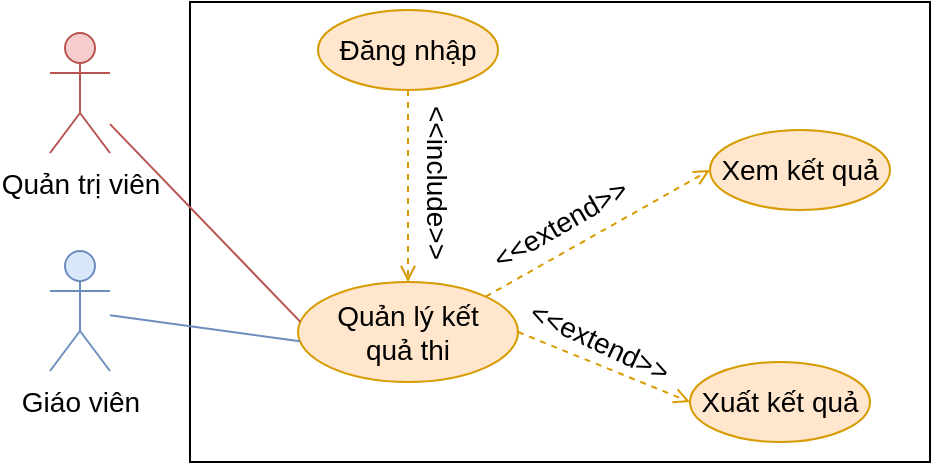 <mxfile version="26.0.7">
  <diagram name="Page-1" id="8IhE2HLD83tgTnc-BUno">
    <mxGraphModel dx="1050" dy="621" grid="1" gridSize="10" guides="1" tooltips="1" connect="1" arrows="1" fold="1" page="1" pageScale="1" pageWidth="850" pageHeight="1100" math="0" shadow="0">
      <root>
        <mxCell id="0" />
        <mxCell id="1" parent="0" />
        <mxCell id="yieLIWgOhTAhcxeFKc74-1" value="" style="rounded=0;whiteSpace=wrap;html=1;" parent="1" vertex="1">
          <mxGeometry x="360" y="160" width="370" height="230" as="geometry" />
        </mxCell>
        <mxCell id="ThCCWCyqyCAb90cQ_p1h-2" value="Quản lý kết&lt;br&gt;quả thi" style="ellipse;whiteSpace=wrap;html=1;fillColor=#ffe6cc;strokeColor=#d79b00;fontSize=14;" parent="1" vertex="1">
          <mxGeometry x="414" y="300" width="110" height="50" as="geometry" />
        </mxCell>
        <mxCell id="ThCCWCyqyCAb90cQ_p1h-4" style="rounded=0;orthogonalLoop=1;jettySize=auto;html=1;entryX=0;entryY=0.5;entryDx=0;entryDy=0;fillColor=#ffe6cc;strokeColor=#d79b00;exitX=1;exitY=0;exitDx=0;exitDy=0;dashed=1;fontSize=14;endArrow=open;endFill=0;" parent="1" source="ThCCWCyqyCAb90cQ_p1h-2" target="ThCCWCyqyCAb90cQ_p1h-7" edge="1">
          <mxGeometry relative="1" as="geometry">
            <mxPoint x="516" y="280" as="sourcePoint" />
          </mxGeometry>
        </mxCell>
        <mxCell id="ThCCWCyqyCAb90cQ_p1h-5" style="rounded=0;orthogonalLoop=1;jettySize=auto;html=1;exitX=1;exitY=0.5;exitDx=0;exitDy=0;entryX=0;entryY=0.5;entryDx=0;entryDy=0;fillColor=#ffe6cc;strokeColor=#d79b00;dashed=1;fontSize=14;endArrow=open;endFill=0;" parent="1" source="ThCCWCyqyCAb90cQ_p1h-2" target="ThCCWCyqyCAb90cQ_p1h-8" edge="1">
          <mxGeometry relative="1" as="geometry">
            <mxPoint x="503" y="294" as="sourcePoint" />
          </mxGeometry>
        </mxCell>
        <mxCell id="ThCCWCyqyCAb90cQ_p1h-7" value="Xem kết quả" style="ellipse;whiteSpace=wrap;html=1;fillColor=#ffe6cc;strokeColor=#d79b00;fontSize=14;" parent="1" vertex="1">
          <mxGeometry x="620" y="224" width="90" height="40" as="geometry" />
        </mxCell>
        <mxCell id="ThCCWCyqyCAb90cQ_p1h-8" value="Xuất kết quả" style="ellipse;whiteSpace=wrap;html=1;fillColor=#ffe6cc;strokeColor=#d79b00;fontSize=14;" parent="1" vertex="1">
          <mxGeometry x="610" y="340" width="90" height="40" as="geometry" />
        </mxCell>
        <mxCell id="ThCCWCyqyCAb90cQ_p1h-10" value="&lt;font style=&quot;font-size: 14px;&quot;&gt;&amp;lt;&amp;lt;extend&amp;gt;&amp;gt;&lt;/font&gt;" style="text;html=1;strokeColor=none;fillColor=none;align=center;verticalAlign=middle;whiteSpace=wrap;rounded=0;rotation=-30;fontSize=14;" parent="1" vertex="1">
          <mxGeometry x="515" y="255.5" width="60" height="30" as="geometry" />
        </mxCell>
        <mxCell id="ThCCWCyqyCAb90cQ_p1h-11" value="&lt;font style=&quot;font-size: 14px;&quot;&gt;&amp;lt;&amp;lt;extend&amp;gt;&amp;gt;&lt;/font&gt;" style="text;html=1;strokeColor=none;fillColor=none;align=center;verticalAlign=middle;whiteSpace=wrap;rounded=0;rotation=25;fontSize=14;" parent="1" vertex="1">
          <mxGeometry x="535" y="315" width="60" height="30" as="geometry" />
        </mxCell>
        <mxCell id="ThCCWCyqyCAb90cQ_p1h-12" style="rounded=0;orthogonalLoop=1;jettySize=auto;html=1;entryX=0.011;entryY=0.399;entryDx=0;entryDy=0;fillColor=#f8cecc;strokeColor=#b85450;fontSize=14;entryPerimeter=0;endArrow=none;startFill=0;" parent="1" source="ThCCWCyqyCAb90cQ_p1h-13" target="ThCCWCyqyCAb90cQ_p1h-2" edge="1">
          <mxGeometry relative="1" as="geometry">
            <mxPoint x="414.0" y="315" as="targetPoint" />
          </mxGeometry>
        </mxCell>
        <mxCell id="ThCCWCyqyCAb90cQ_p1h-13" value="Quản trị viên" style="shape=umlActor;verticalLabelPosition=bottom;verticalAlign=top;html=1;outlineConnect=0;fillColor=#f8cecc;strokeColor=#b85450;fontSize=14;" parent="1" vertex="1">
          <mxGeometry x="290" y="175.5" width="30" height="60" as="geometry" />
        </mxCell>
        <mxCell id="ThCCWCyqyCAb90cQ_p1h-14" style="rounded=0;orthogonalLoop=1;jettySize=auto;html=1;entryX=0.5;entryY=0;entryDx=0;entryDy=0;fillColor=#ffe6cc;strokeColor=#d79b00;endArrow=open;endFill=0;dashed=1;exitX=0.5;exitY=1;exitDx=0;exitDy=0;" parent="1" source="ThCCWCyqyCAb90cQ_p1h-15" target="ThCCWCyqyCAb90cQ_p1h-2" edge="1">
          <mxGeometry relative="1" as="geometry">
            <mxPoint x="325.5" y="106" as="targetPoint" />
            <mxPoint x="325" y="196" as="sourcePoint" />
          </mxGeometry>
        </mxCell>
        <mxCell id="ThCCWCyqyCAb90cQ_p1h-15" value="Đăng nhập" style="ellipse;whiteSpace=wrap;html=1;fillColor=#ffe6cc;strokeColor=#d79b00;fontSize=14;" parent="1" vertex="1">
          <mxGeometry x="424" y="164" width="90" height="40" as="geometry" />
        </mxCell>
        <mxCell id="ThCCWCyqyCAb90cQ_p1h-16" value="&lt;font&gt;&amp;lt;&amp;lt;include&amp;gt;&amp;gt;&lt;/font&gt;" style="text;html=1;strokeColor=none;fillColor=none;align=center;verticalAlign=middle;whiteSpace=wrap;rounded=0;rotation=90;fontSize=14;" parent="1" vertex="1">
          <mxGeometry x="454" y="235.5" width="60" height="30" as="geometry" />
        </mxCell>
        <mxCell id="ThCCWCyqyCAb90cQ_p1h-17" style="rounded=0;orthogonalLoop=1;jettySize=auto;html=1;entryX=0.008;entryY=0.593;entryDx=0;entryDy=0;fillColor=#dae8fc;strokeColor=#6c8ebf;entryPerimeter=0;endArrow=none;startFill=0;" parent="1" source="ThCCWCyqyCAb90cQ_p1h-18" target="ThCCWCyqyCAb90cQ_p1h-2" edge="1">
          <mxGeometry relative="1" as="geometry" />
        </mxCell>
        <mxCell id="ThCCWCyqyCAb90cQ_p1h-18" value="Giáo viên" style="shape=umlActor;verticalLabelPosition=bottom;verticalAlign=top;html=1;outlineConnect=0;fillColor=#dae8fc;strokeColor=#6c8ebf;fontSize=14;" parent="1" vertex="1">
          <mxGeometry x="290" y="284.5" width="30" height="60" as="geometry" />
        </mxCell>
      </root>
    </mxGraphModel>
  </diagram>
</mxfile>
